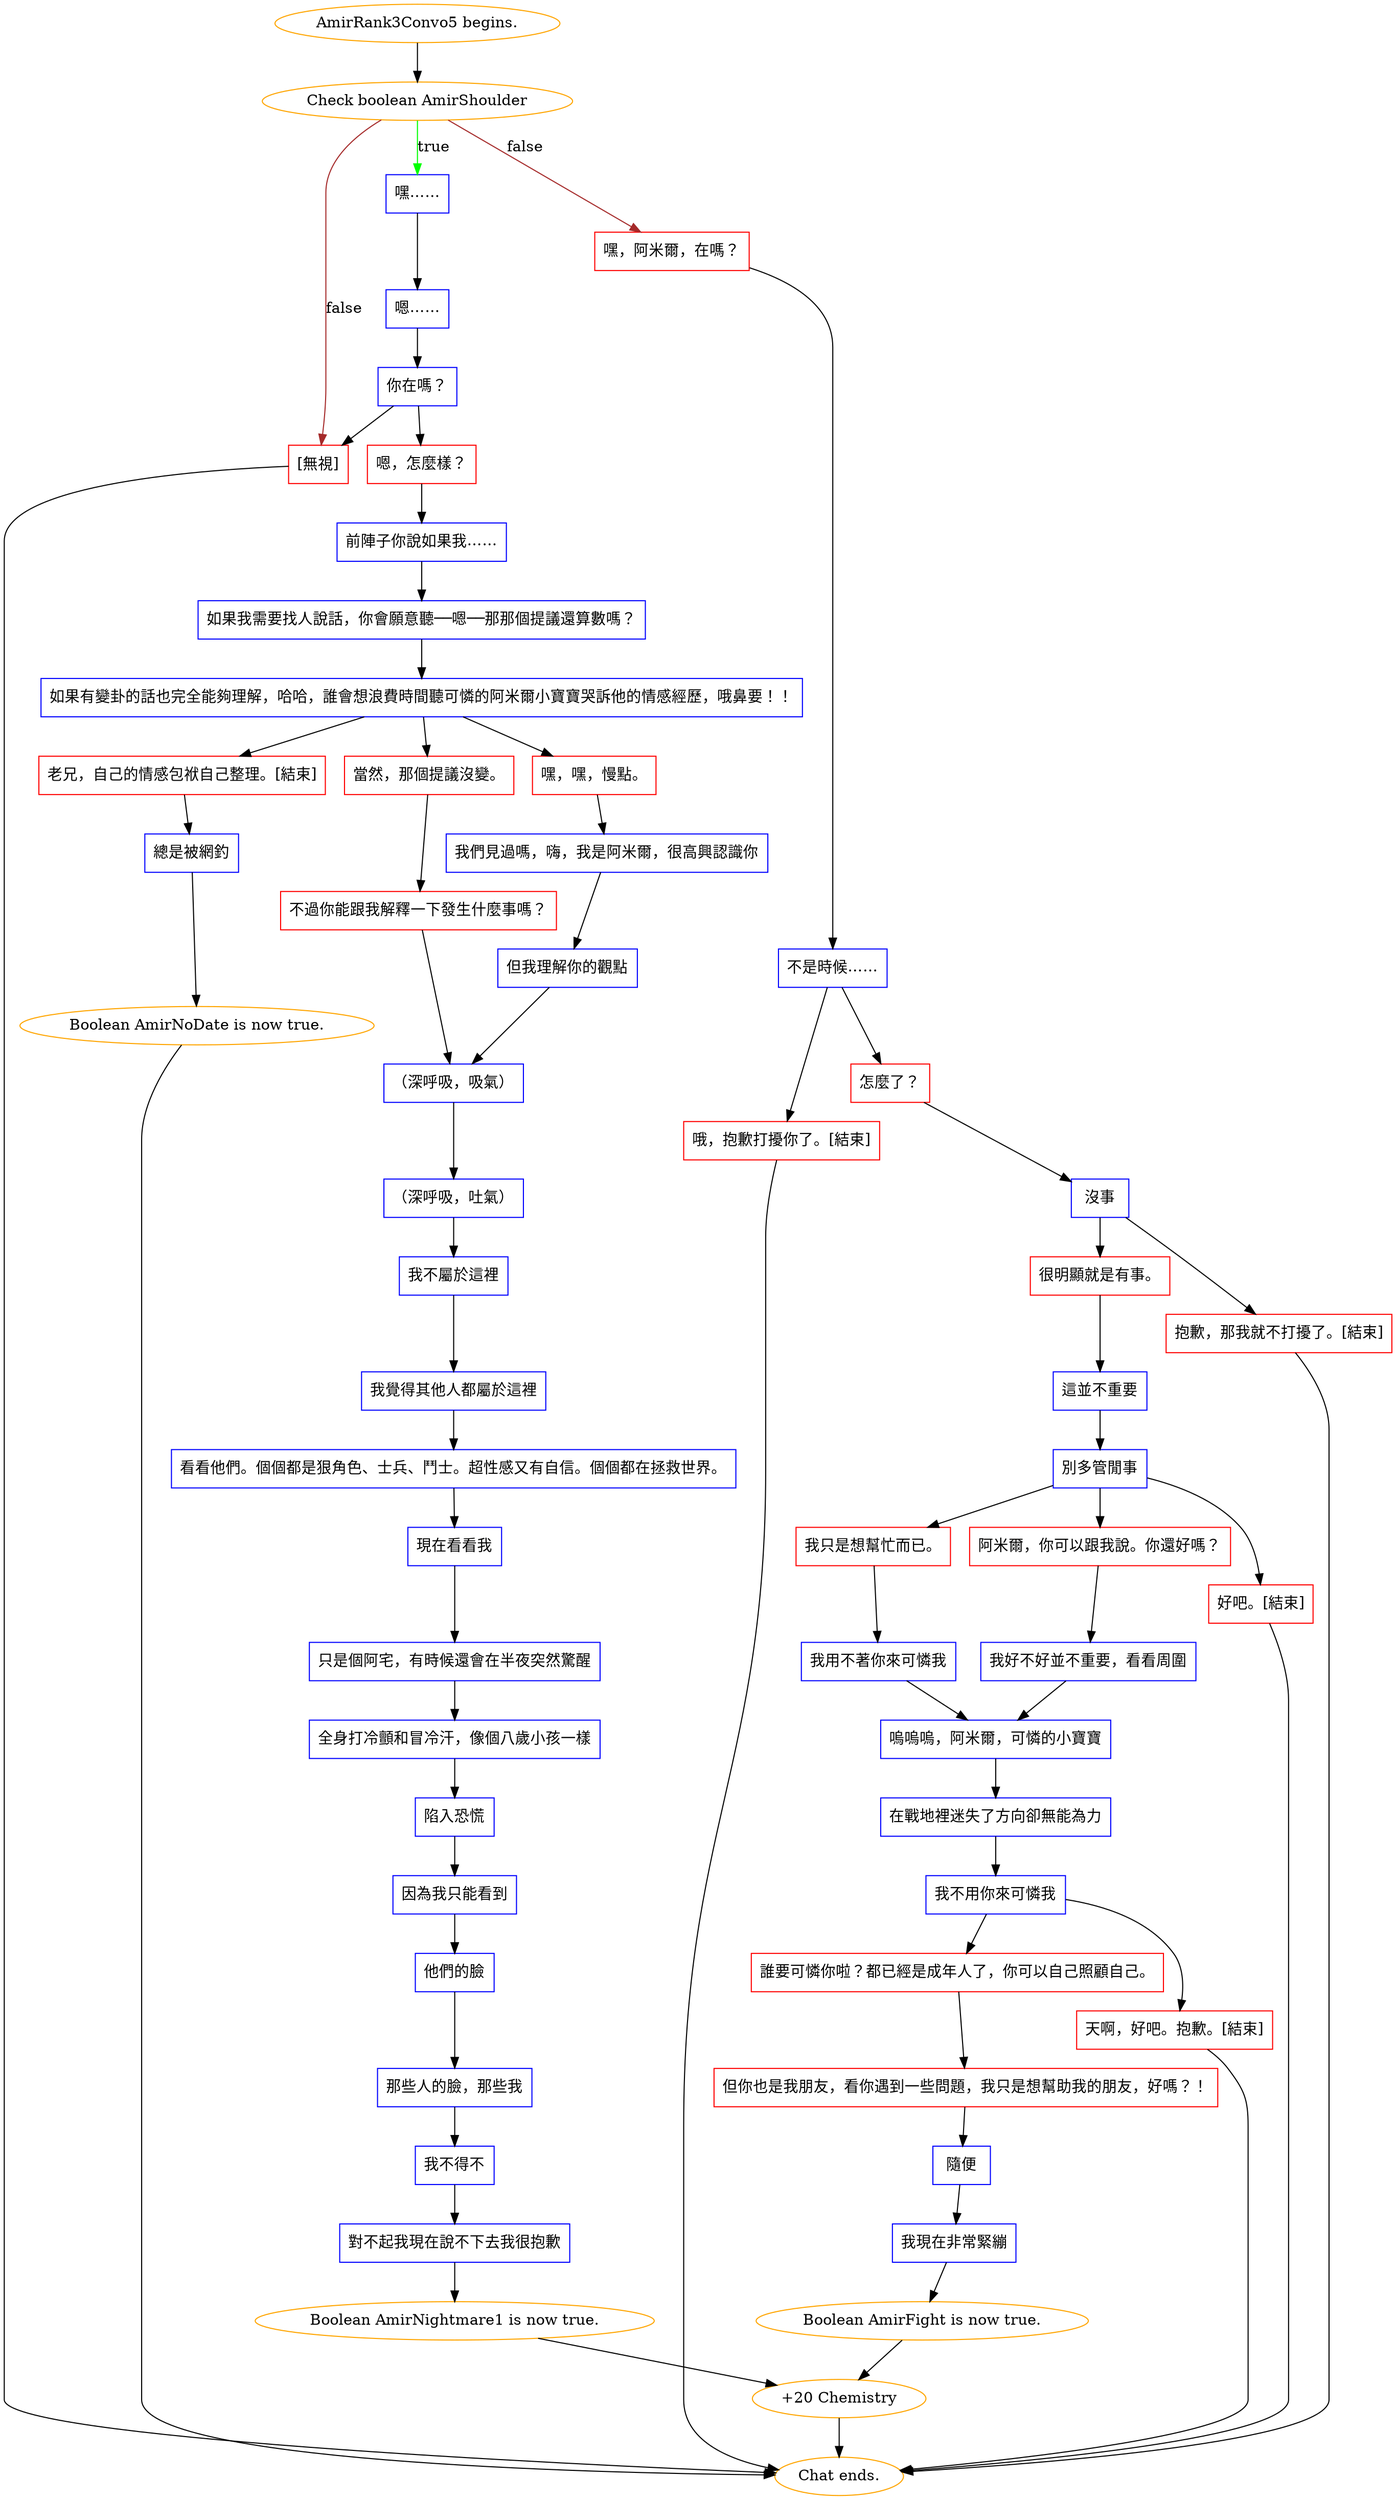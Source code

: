 digraph {
	"AmirRank3Convo5 begins." [color=orange];
		"AmirRank3Convo5 begins." -> j1739388790;
	j1739388790 [label="Check boolean AmirShoulder",color=orange];
		j1739388790 -> j913223169 [label=true,color=green];
		j1739388790 -> j2820878543 [label=false,color=brown];
		j1739388790 -> j3102889003 [label=false,color=brown];
	j913223169 [label="嘿……",shape=box,color=blue];
		j913223169 -> j1845706248;
	j2820878543 [label="嘿，阿米爾，在嗎？",shape=box,color=red];
		j2820878543 -> j3380760203;
	j3102889003 [label="[無視]",shape=box,color=red];
		j3102889003 -> "Chat ends.";
	j1845706248 [label="嗯……",shape=box,color=blue];
		j1845706248 -> j4121214705;
	j3380760203 [label="不是時候……",shape=box,color=blue];
		j3380760203 -> j3407420806;
		j3380760203 -> j2690724660;
	"Chat ends." [color=orange];
	j4121214705 [label="你在嗎？",shape=box,color=blue];
		j4121214705 -> j1476674566;
		j4121214705 -> j3102889003;
	j3407420806 [label="怎麼了？",shape=box,color=red];
		j3407420806 -> j4245443034;
	j2690724660 [label="哦，抱歉打擾你了。[結束]",shape=box,color=red];
		j2690724660 -> "Chat ends.";
	j1476674566 [label="嗯，怎麼樣？",shape=box,color=red];
		j1476674566 -> j3755398236;
	j4245443034 [label="沒事",shape=box,color=blue];
		j4245443034 -> j721607483;
		j4245443034 -> j192823788;
	j3755398236 [label="前陣子你說如果我……",shape=box,color=blue];
		j3755398236 -> j3534471236;
	j721607483 [label="很明顯就是有事。",shape=box,color=red];
		j721607483 -> j4200499004;
	j192823788 [label="抱歉，那我就不打擾了。[結束]",shape=box,color=red];
		j192823788 -> "Chat ends.";
	j3534471236 [label="如果我需要找人說話，你會願意聽──嗯──那那個提議還算數嗎？",shape=box,color=blue];
		j3534471236 -> j1184663179;
	j4200499004 [label="這並不重要",shape=box,color=blue];
		j4200499004 -> j3510514788;
	j1184663179 [label="如果有變卦的話也完全能夠理解，哈哈，誰會想浪費時間聽可憐的阿米爾小寶寶哭訴他的情感經歷，哦鼻要！！",shape=box,color=blue];
		j1184663179 -> j2983576620;
		j1184663179 -> j1956819960;
		j1184663179 -> j2299934629;
	j3510514788 [label="別多管閒事",shape=box,color=blue];
		j3510514788 -> j2718695386;
		j3510514788 -> j3281179323;
		j3510514788 -> j3501803193;
	j2983576620 [label="老兄，自己的情感包袱自己整理。[結束]",shape=box,color=red];
		j2983576620 -> j3719338863;
	j1956819960 [label="當然，那個提議沒變。",shape=box,color=red];
		j1956819960 -> j658624658;
	j2299934629 [label="嘿，嘿，慢點。",shape=box,color=red];
		j2299934629 -> j867497711;
	j2718695386 [label="阿米爾，你可以跟我說。你還好嗎？",shape=box,color=red];
		j2718695386 -> j3901761947;
	j3281179323 [label="我只是想幫忙而已。",shape=box,color=red];
		j3281179323 -> j135107758;
	j3501803193 [label="好吧。[結束]",shape=box,color=red];
		j3501803193 -> "Chat ends.";
	j3719338863 [label="總是被網釣",shape=box,color=blue];
		j3719338863 -> j1438323710;
	j658624658 [label="不過你能跟我解釋一下發生什麼事嗎？",shape=box,color=red];
		j658624658 -> j2567547680;
	j867497711 [label="我們見過嗎，嗨，我是阿米爾，很高興認識你",shape=box,color=blue];
		j867497711 -> j3293252951;
	j3901761947 [label="我好不好並不重要，看看周圍",shape=box,color=blue];
		j3901761947 -> j4167713460;
	j135107758 [label="我用不著你來可憐我",shape=box,color=blue];
		j135107758 -> j4167713460;
	j1438323710 [label="Boolean AmirNoDate is now true.",color=orange];
		j1438323710 -> "Chat ends.";
	j2567547680 [label="（深呼吸，吸氣）",shape=box,color=blue];
		j2567547680 -> j1685455264;
	j3293252951 [label="但我理解你的觀點",shape=box,color=blue];
		j3293252951 -> j2567547680;
	j4167713460 [label="嗚嗚嗚，阿米爾，可憐的小寶寶",shape=box,color=blue];
		j4167713460 -> j3245592297;
	j1685455264 [label="（深呼吸，吐氣）",shape=box,color=blue];
		j1685455264 -> j682655947;
	j3245592297 [label="在戰地裡迷失了方向卻無能為力",shape=box,color=blue];
		j3245592297 -> j2234336922;
	j682655947 [label="我不屬於這裡",shape=box,color=blue];
		j682655947 -> j2415442150;
	j2234336922 [label="我不用你來可憐我",shape=box,color=blue];
		j2234336922 -> j1303019068;
		j2234336922 -> j2442486691;
	j2415442150 [label="我覺得其他人都屬於這裡",shape=box,color=blue];
		j2415442150 -> j746567307;
	j1303019068 [label="誰要可憐你啦？都已經是成年人了，你可以自己照顧自己。",shape=box,color=red];
		j1303019068 -> j226183426;
	j2442486691 [label="天啊，好吧。抱歉。[結束]",shape=box,color=red];
		j2442486691 -> "Chat ends.";
	j746567307 [label="看看他們。個個都是狠角色、士兵、鬥士。超性感又有自信。個個都在拯救世界。",shape=box,color=blue];
		j746567307 -> j767052654;
	j226183426 [label="但你也是我朋友，看你遇到一些問題，我只是想幫助我的朋友，好嗎？！",shape=box,color=red];
		j226183426 -> j1003062624;
	j767052654 [label="現在看看我",shape=box,color=blue];
		j767052654 -> j173999707;
	j1003062624 [label="隨便",shape=box,color=blue];
		j1003062624 -> j3145035859;
	j173999707 [label="只是個阿宅，有時候還會在半夜突然驚醒",shape=box,color=blue];
		j173999707 -> j1654059849;
	j3145035859 [label="我現在非常緊繃",shape=box,color=blue];
		j3145035859 -> j1796963784;
	j1654059849 [label="全身打冷顫和冒冷汗，像個八歲小孩一樣",shape=box,color=blue];
		j1654059849 -> j3732026386;
	j1796963784 [label="Boolean AmirFight is now true.",color=orange];
		j1796963784 -> j367054140;
	j3732026386 [label="陷入恐慌",shape=box,color=blue];
		j3732026386 -> j3129161480;
	j367054140 [label="+20 Chemistry",color=orange];
		j367054140 -> "Chat ends.";
	j3129161480 [label="因為我只能看到",shape=box,color=blue];
		j3129161480 -> j4193353538;
	j4193353538 [label="他們的臉",shape=box,color=blue];
		j4193353538 -> j893655569;
	j893655569 [label="那些人的臉，那些我",shape=box,color=blue];
		j893655569 -> j1231841618;
	j1231841618 [label="我不得不",shape=box,color=blue];
		j1231841618 -> j342353909;
	j342353909 [label="對不起我現在說不下去我很抱歉",shape=box,color=blue];
		j342353909 -> j2008433035;
	j2008433035 [label="Boolean AmirNightmare1 is now true.",color=orange];
		j2008433035 -> j367054140;
}